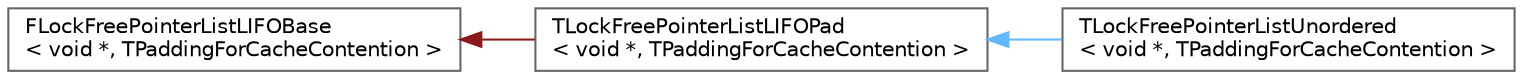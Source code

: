 digraph "Graphical Class Hierarchy"
{
 // INTERACTIVE_SVG=YES
 // LATEX_PDF_SIZE
  bgcolor="transparent";
  edge [fontname=Helvetica,fontsize=10,labelfontname=Helvetica,labelfontsize=10];
  node [fontname=Helvetica,fontsize=10,shape=box,height=0.2,width=0.4];
  rankdir="LR";
  Node0 [id="Node000000",label="FLockFreePointerListLIFOBase\l\< void *, TPaddingForCacheContention \>",height=0.2,width=0.4,color="grey40", fillcolor="white", style="filled",URL="$d7/dbf/classFLockFreePointerListLIFOBase.html",tooltip=" "];
  Node0 -> Node1 [id="edge4314_Node000000_Node000001",dir="back",color="firebrick4",style="solid",tooltip=" "];
  Node1 [id="Node000001",label="TLockFreePointerListLIFOPad\l\< void *, TPaddingForCacheContention \>",height=0.2,width=0.4,color="grey40", fillcolor="white", style="filled",URL="$dc/d66/classTLockFreePointerListLIFOPad.html",tooltip=" "];
  Node1 -> Node2 [id="edge4315_Node000001_Node000002",dir="back",color="steelblue1",style="solid",tooltip=" "];
  Node2 [id="Node000002",label="TLockFreePointerListUnordered\l\< void *, TPaddingForCacheContention \>",height=0.2,width=0.4,color="grey40", fillcolor="white", style="filled",URL="$d5/d02/classTLockFreePointerListUnordered.html",tooltip=" "];
}
